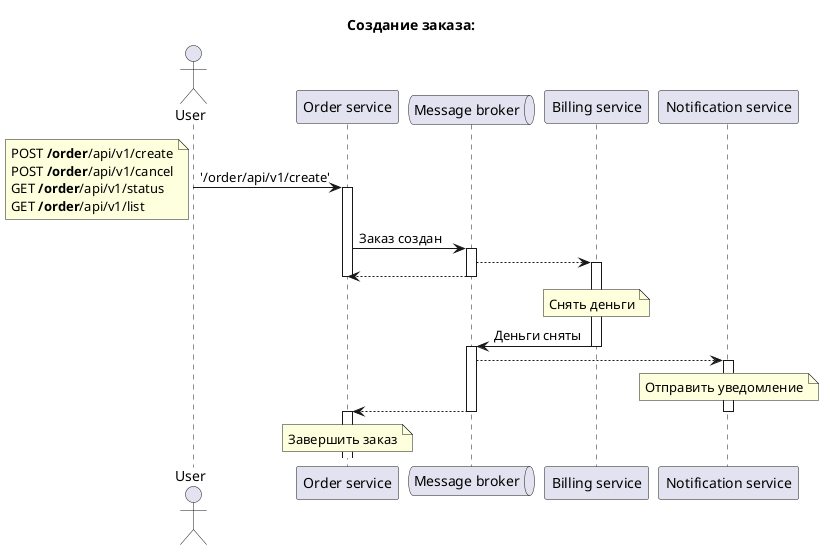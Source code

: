 @startuml
'https://plantuml.com/sequence-diagram

actor User
participant "Order service"
queue "Message broker"
participant "Billing service"
participant "Notification service"

title Создание заказа:
User -> "Order service": '/order/api/v1/create'
Activate "Order service"
note left
POST <b>/order</b>/api/v1/create
POST <b>/order</b>/api/v1/cancel
GET <b>/order</b>/api/v1/status
GET <b>/order</b>/api/v1/list
end note

"Order service" -> "Message broker": Заказ создан
Activate "Message broker"
"Message broker" --> "Billing service":
Activate "Billing service"
"Message broker" --> "Order service":
Deactivate "Message broker"
Deactivate "Order service"
note over "Billing service"
Снять деньги
end note

"Billing service" -> "Message broker": Деньги сняты
Deactivate "Billing service"
Activate "Message broker"
"Message broker" --> "Notification service":

Activate "Notification service"
note over "Notification service"
Отправить уведомление
end note

"Message broker" --> "Order service":
Deactivate "Message broker"
Activate "Order service"
note over "Order service"
Завершить заказ
end note

Deactivate "Notification service"
Deactivate "Order service"

@enduml